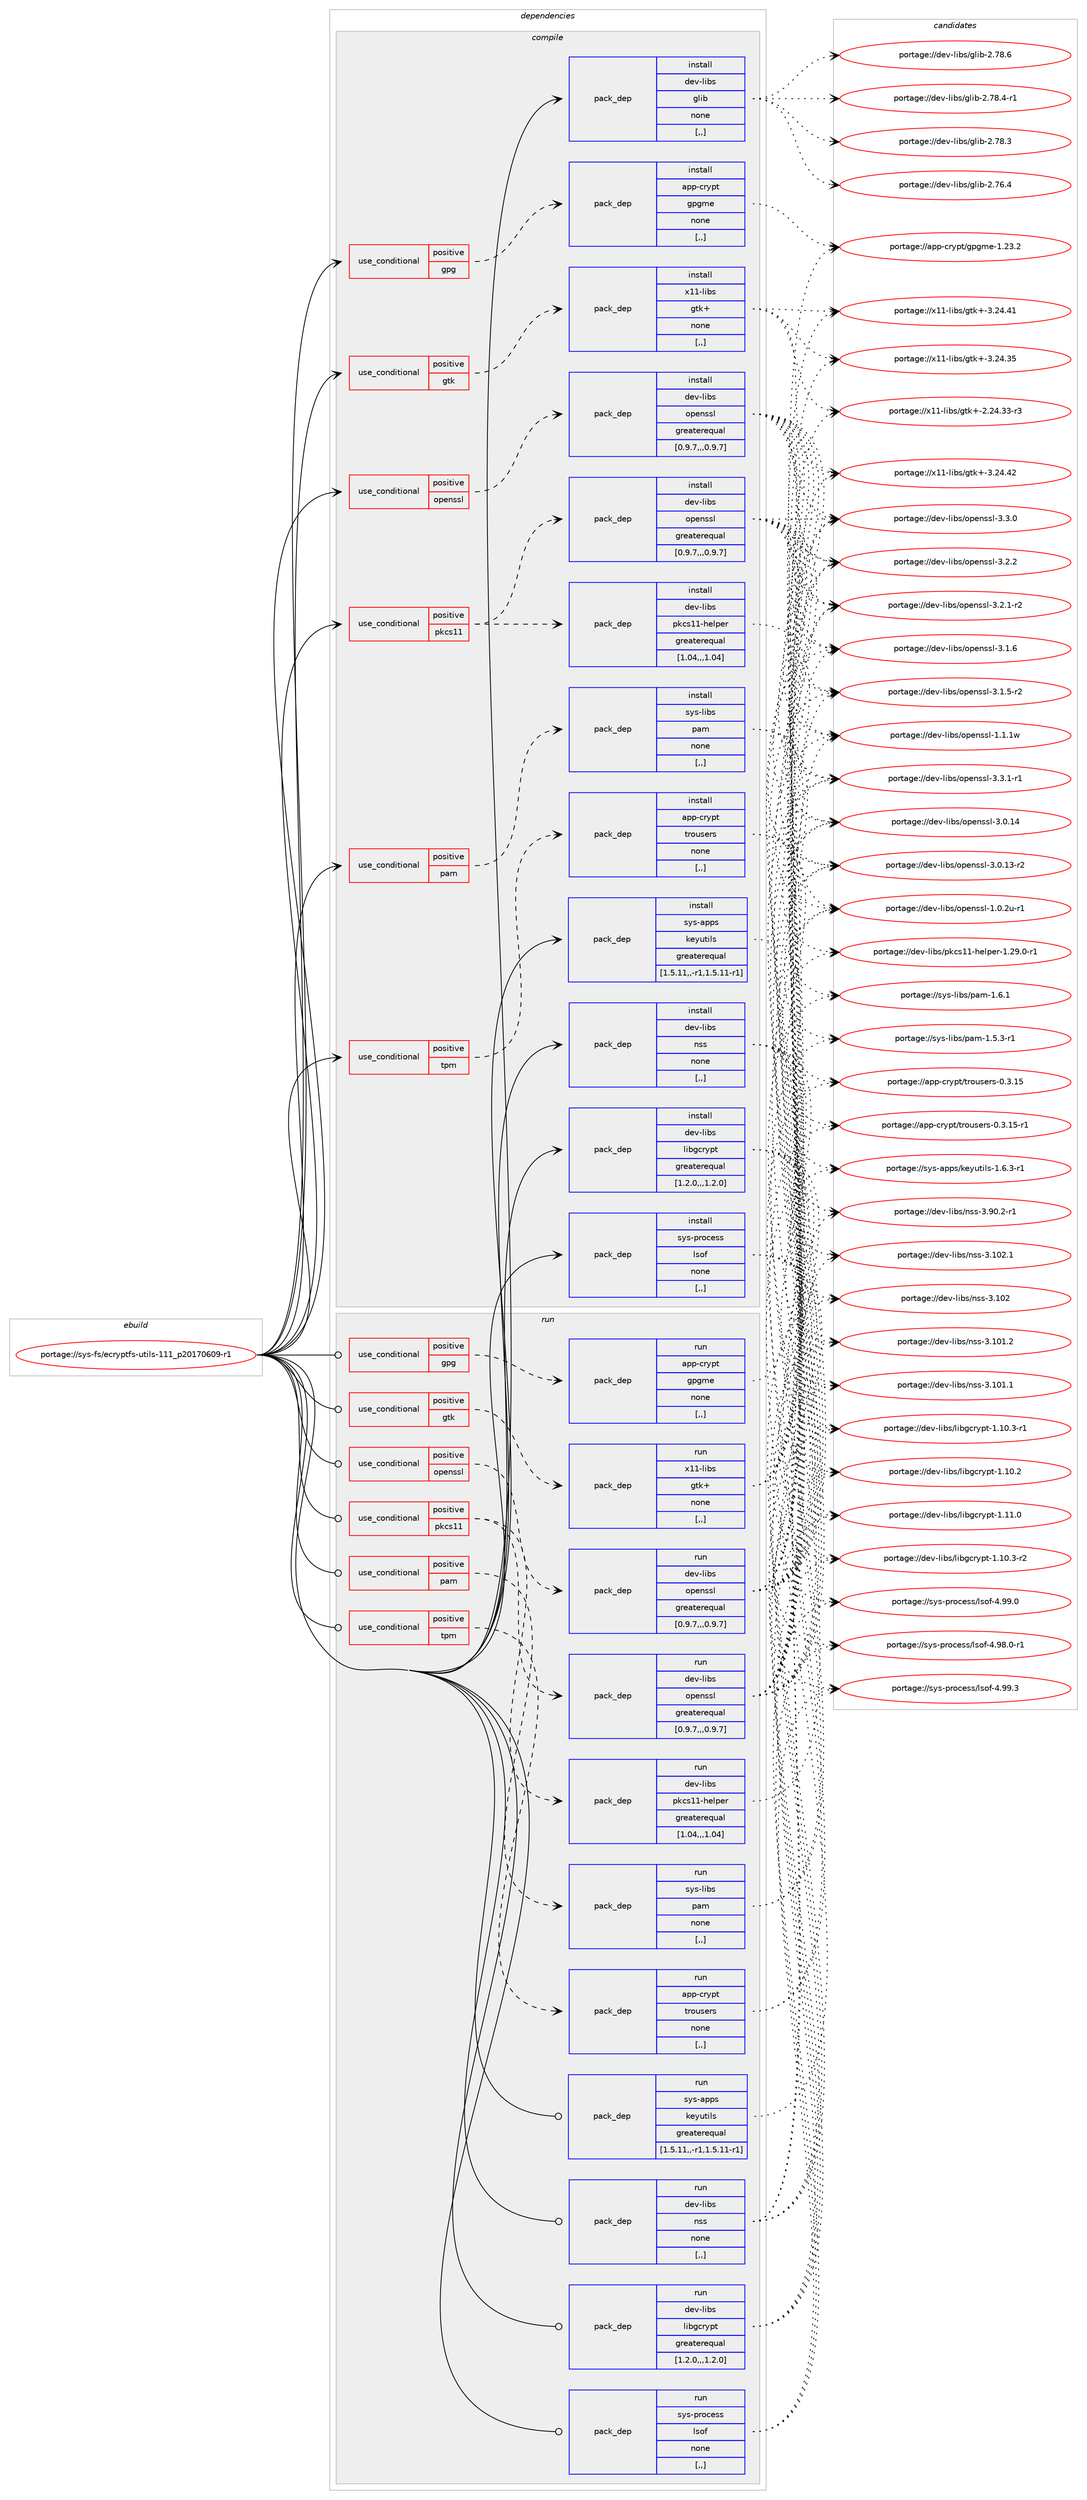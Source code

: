 digraph prolog {

# *************
# Graph options
# *************

newrank=true;
concentrate=true;
compound=true;
graph [rankdir=LR,fontname=Helvetica,fontsize=10,ranksep=1.5];#, ranksep=2.5, nodesep=0.2];
edge  [arrowhead=vee];
node  [fontname=Helvetica,fontsize=10];

# **********
# The ebuild
# **********

subgraph cluster_leftcol {
color=gray;
label=<<i>ebuild</i>>;
id [label="portage://sys-fs/ecryptfs-utils-111_p20170609-r1", color=red, width=4, href="../sys-fs/ecryptfs-utils-111_p20170609-r1.svg"];
}

# ****************
# The dependencies
# ****************

subgraph cluster_midcol {
color=gray;
label=<<i>dependencies</i>>;
subgraph cluster_compile {
fillcolor="#eeeeee";
style=filled;
label=<<i>compile</i>>;
subgraph cond116202 {
dependency436279 [label=<<TABLE BORDER="0" CELLBORDER="1" CELLSPACING="0" CELLPADDING="4"><TR><TD ROWSPAN="3" CELLPADDING="10">use_conditional</TD></TR><TR><TD>positive</TD></TR><TR><TD>gpg</TD></TR></TABLE>>, shape=none, color=red];
subgraph pack317109 {
dependency436280 [label=<<TABLE BORDER="0" CELLBORDER="1" CELLSPACING="0" CELLPADDING="4" WIDTH="220"><TR><TD ROWSPAN="6" CELLPADDING="30">pack_dep</TD></TR><TR><TD WIDTH="110">install</TD></TR><TR><TD>app-crypt</TD></TR><TR><TD>gpgme</TD></TR><TR><TD>none</TD></TR><TR><TD>[,,]</TD></TR></TABLE>>, shape=none, color=blue];
}
dependency436279:e -> dependency436280:w [weight=20,style="dashed",arrowhead="vee"];
}
id:e -> dependency436279:w [weight=20,style="solid",arrowhead="vee"];
subgraph cond116203 {
dependency436281 [label=<<TABLE BORDER="0" CELLBORDER="1" CELLSPACING="0" CELLPADDING="4"><TR><TD ROWSPAN="3" CELLPADDING="10">use_conditional</TD></TR><TR><TD>positive</TD></TR><TR><TD>gtk</TD></TR></TABLE>>, shape=none, color=red];
subgraph pack317110 {
dependency436282 [label=<<TABLE BORDER="0" CELLBORDER="1" CELLSPACING="0" CELLPADDING="4" WIDTH="220"><TR><TD ROWSPAN="6" CELLPADDING="30">pack_dep</TD></TR><TR><TD WIDTH="110">install</TD></TR><TR><TD>x11-libs</TD></TR><TR><TD>gtk+</TD></TR><TR><TD>none</TD></TR><TR><TD>[,,]</TD></TR></TABLE>>, shape=none, color=blue];
}
dependency436281:e -> dependency436282:w [weight=20,style="dashed",arrowhead="vee"];
}
id:e -> dependency436281:w [weight=20,style="solid",arrowhead="vee"];
subgraph cond116204 {
dependency436283 [label=<<TABLE BORDER="0" CELLBORDER="1" CELLSPACING="0" CELLPADDING="4"><TR><TD ROWSPAN="3" CELLPADDING="10">use_conditional</TD></TR><TR><TD>positive</TD></TR><TR><TD>openssl</TD></TR></TABLE>>, shape=none, color=red];
subgraph pack317111 {
dependency436284 [label=<<TABLE BORDER="0" CELLBORDER="1" CELLSPACING="0" CELLPADDING="4" WIDTH="220"><TR><TD ROWSPAN="6" CELLPADDING="30">pack_dep</TD></TR><TR><TD WIDTH="110">install</TD></TR><TR><TD>dev-libs</TD></TR><TR><TD>openssl</TD></TR><TR><TD>greaterequal</TD></TR><TR><TD>[0.9.7,,,0.9.7]</TD></TR></TABLE>>, shape=none, color=blue];
}
dependency436283:e -> dependency436284:w [weight=20,style="dashed",arrowhead="vee"];
}
id:e -> dependency436283:w [weight=20,style="solid",arrowhead="vee"];
subgraph cond116205 {
dependency436285 [label=<<TABLE BORDER="0" CELLBORDER="1" CELLSPACING="0" CELLPADDING="4"><TR><TD ROWSPAN="3" CELLPADDING="10">use_conditional</TD></TR><TR><TD>positive</TD></TR><TR><TD>pam</TD></TR></TABLE>>, shape=none, color=red];
subgraph pack317112 {
dependency436286 [label=<<TABLE BORDER="0" CELLBORDER="1" CELLSPACING="0" CELLPADDING="4" WIDTH="220"><TR><TD ROWSPAN="6" CELLPADDING="30">pack_dep</TD></TR><TR><TD WIDTH="110">install</TD></TR><TR><TD>sys-libs</TD></TR><TR><TD>pam</TD></TR><TR><TD>none</TD></TR><TR><TD>[,,]</TD></TR></TABLE>>, shape=none, color=blue];
}
dependency436285:e -> dependency436286:w [weight=20,style="dashed",arrowhead="vee"];
}
id:e -> dependency436285:w [weight=20,style="solid",arrowhead="vee"];
subgraph cond116206 {
dependency436287 [label=<<TABLE BORDER="0" CELLBORDER="1" CELLSPACING="0" CELLPADDING="4"><TR><TD ROWSPAN="3" CELLPADDING="10">use_conditional</TD></TR><TR><TD>positive</TD></TR><TR><TD>pkcs11</TD></TR></TABLE>>, shape=none, color=red];
subgraph pack317113 {
dependency436288 [label=<<TABLE BORDER="0" CELLBORDER="1" CELLSPACING="0" CELLPADDING="4" WIDTH="220"><TR><TD ROWSPAN="6" CELLPADDING="30">pack_dep</TD></TR><TR><TD WIDTH="110">install</TD></TR><TR><TD>dev-libs</TD></TR><TR><TD>openssl</TD></TR><TR><TD>greaterequal</TD></TR><TR><TD>[0.9.7,,,0.9.7]</TD></TR></TABLE>>, shape=none, color=blue];
}
dependency436287:e -> dependency436288:w [weight=20,style="dashed",arrowhead="vee"];
subgraph pack317114 {
dependency436289 [label=<<TABLE BORDER="0" CELLBORDER="1" CELLSPACING="0" CELLPADDING="4" WIDTH="220"><TR><TD ROWSPAN="6" CELLPADDING="30">pack_dep</TD></TR><TR><TD WIDTH="110">install</TD></TR><TR><TD>dev-libs</TD></TR><TR><TD>pkcs11-helper</TD></TR><TR><TD>greaterequal</TD></TR><TR><TD>[1.04,,,1.04]</TD></TR></TABLE>>, shape=none, color=blue];
}
dependency436287:e -> dependency436289:w [weight=20,style="dashed",arrowhead="vee"];
}
id:e -> dependency436287:w [weight=20,style="solid",arrowhead="vee"];
subgraph cond116207 {
dependency436290 [label=<<TABLE BORDER="0" CELLBORDER="1" CELLSPACING="0" CELLPADDING="4"><TR><TD ROWSPAN="3" CELLPADDING="10">use_conditional</TD></TR><TR><TD>positive</TD></TR><TR><TD>tpm</TD></TR></TABLE>>, shape=none, color=red];
subgraph pack317115 {
dependency436291 [label=<<TABLE BORDER="0" CELLBORDER="1" CELLSPACING="0" CELLPADDING="4" WIDTH="220"><TR><TD ROWSPAN="6" CELLPADDING="30">pack_dep</TD></TR><TR><TD WIDTH="110">install</TD></TR><TR><TD>app-crypt</TD></TR><TR><TD>trousers</TD></TR><TR><TD>none</TD></TR><TR><TD>[,,]</TD></TR></TABLE>>, shape=none, color=blue];
}
dependency436290:e -> dependency436291:w [weight=20,style="dashed",arrowhead="vee"];
}
id:e -> dependency436290:w [weight=20,style="solid",arrowhead="vee"];
subgraph pack317116 {
dependency436292 [label=<<TABLE BORDER="0" CELLBORDER="1" CELLSPACING="0" CELLPADDING="4" WIDTH="220"><TR><TD ROWSPAN="6" CELLPADDING="30">pack_dep</TD></TR><TR><TD WIDTH="110">install</TD></TR><TR><TD>dev-libs</TD></TR><TR><TD>glib</TD></TR><TR><TD>none</TD></TR><TR><TD>[,,]</TD></TR></TABLE>>, shape=none, color=blue];
}
id:e -> dependency436292:w [weight=20,style="solid",arrowhead="vee"];
subgraph pack317117 {
dependency436293 [label=<<TABLE BORDER="0" CELLBORDER="1" CELLSPACING="0" CELLPADDING="4" WIDTH="220"><TR><TD ROWSPAN="6" CELLPADDING="30">pack_dep</TD></TR><TR><TD WIDTH="110">install</TD></TR><TR><TD>dev-libs</TD></TR><TR><TD>libgcrypt</TD></TR><TR><TD>greaterequal</TD></TR><TR><TD>[1.2.0,,,1.2.0]</TD></TR></TABLE>>, shape=none, color=blue];
}
id:e -> dependency436293:w [weight=20,style="solid",arrowhead="vee"];
subgraph pack317118 {
dependency436294 [label=<<TABLE BORDER="0" CELLBORDER="1" CELLSPACING="0" CELLPADDING="4" WIDTH="220"><TR><TD ROWSPAN="6" CELLPADDING="30">pack_dep</TD></TR><TR><TD WIDTH="110">install</TD></TR><TR><TD>dev-libs</TD></TR><TR><TD>nss</TD></TR><TR><TD>none</TD></TR><TR><TD>[,,]</TD></TR></TABLE>>, shape=none, color=blue];
}
id:e -> dependency436294:w [weight=20,style="solid",arrowhead="vee"];
subgraph pack317119 {
dependency436295 [label=<<TABLE BORDER="0" CELLBORDER="1" CELLSPACING="0" CELLPADDING="4" WIDTH="220"><TR><TD ROWSPAN="6" CELLPADDING="30">pack_dep</TD></TR><TR><TD WIDTH="110">install</TD></TR><TR><TD>sys-apps</TD></TR><TR><TD>keyutils</TD></TR><TR><TD>greaterequal</TD></TR><TR><TD>[1.5.11,,-r1,1.5.11-r1]</TD></TR></TABLE>>, shape=none, color=blue];
}
id:e -> dependency436295:w [weight=20,style="solid",arrowhead="vee"];
subgraph pack317120 {
dependency436296 [label=<<TABLE BORDER="0" CELLBORDER="1" CELLSPACING="0" CELLPADDING="4" WIDTH="220"><TR><TD ROWSPAN="6" CELLPADDING="30">pack_dep</TD></TR><TR><TD WIDTH="110">install</TD></TR><TR><TD>sys-process</TD></TR><TR><TD>lsof</TD></TR><TR><TD>none</TD></TR><TR><TD>[,,]</TD></TR></TABLE>>, shape=none, color=blue];
}
id:e -> dependency436296:w [weight=20,style="solid",arrowhead="vee"];
}
subgraph cluster_compileandrun {
fillcolor="#eeeeee";
style=filled;
label=<<i>compile and run</i>>;
}
subgraph cluster_run {
fillcolor="#eeeeee";
style=filled;
label=<<i>run</i>>;
subgraph cond116208 {
dependency436297 [label=<<TABLE BORDER="0" CELLBORDER="1" CELLSPACING="0" CELLPADDING="4"><TR><TD ROWSPAN="3" CELLPADDING="10">use_conditional</TD></TR><TR><TD>positive</TD></TR><TR><TD>gpg</TD></TR></TABLE>>, shape=none, color=red];
subgraph pack317121 {
dependency436298 [label=<<TABLE BORDER="0" CELLBORDER="1" CELLSPACING="0" CELLPADDING="4" WIDTH="220"><TR><TD ROWSPAN="6" CELLPADDING="30">pack_dep</TD></TR><TR><TD WIDTH="110">run</TD></TR><TR><TD>app-crypt</TD></TR><TR><TD>gpgme</TD></TR><TR><TD>none</TD></TR><TR><TD>[,,]</TD></TR></TABLE>>, shape=none, color=blue];
}
dependency436297:e -> dependency436298:w [weight=20,style="dashed",arrowhead="vee"];
}
id:e -> dependency436297:w [weight=20,style="solid",arrowhead="odot"];
subgraph cond116209 {
dependency436299 [label=<<TABLE BORDER="0" CELLBORDER="1" CELLSPACING="0" CELLPADDING="4"><TR><TD ROWSPAN="3" CELLPADDING="10">use_conditional</TD></TR><TR><TD>positive</TD></TR><TR><TD>gtk</TD></TR></TABLE>>, shape=none, color=red];
subgraph pack317122 {
dependency436300 [label=<<TABLE BORDER="0" CELLBORDER="1" CELLSPACING="0" CELLPADDING="4" WIDTH="220"><TR><TD ROWSPAN="6" CELLPADDING="30">pack_dep</TD></TR><TR><TD WIDTH="110">run</TD></TR><TR><TD>x11-libs</TD></TR><TR><TD>gtk+</TD></TR><TR><TD>none</TD></TR><TR><TD>[,,]</TD></TR></TABLE>>, shape=none, color=blue];
}
dependency436299:e -> dependency436300:w [weight=20,style="dashed",arrowhead="vee"];
}
id:e -> dependency436299:w [weight=20,style="solid",arrowhead="odot"];
subgraph cond116210 {
dependency436301 [label=<<TABLE BORDER="0" CELLBORDER="1" CELLSPACING="0" CELLPADDING="4"><TR><TD ROWSPAN="3" CELLPADDING="10">use_conditional</TD></TR><TR><TD>positive</TD></TR><TR><TD>openssl</TD></TR></TABLE>>, shape=none, color=red];
subgraph pack317123 {
dependency436302 [label=<<TABLE BORDER="0" CELLBORDER="1" CELLSPACING="0" CELLPADDING="4" WIDTH="220"><TR><TD ROWSPAN="6" CELLPADDING="30">pack_dep</TD></TR><TR><TD WIDTH="110">run</TD></TR><TR><TD>dev-libs</TD></TR><TR><TD>openssl</TD></TR><TR><TD>greaterequal</TD></TR><TR><TD>[0.9.7,,,0.9.7]</TD></TR></TABLE>>, shape=none, color=blue];
}
dependency436301:e -> dependency436302:w [weight=20,style="dashed",arrowhead="vee"];
}
id:e -> dependency436301:w [weight=20,style="solid",arrowhead="odot"];
subgraph cond116211 {
dependency436303 [label=<<TABLE BORDER="0" CELLBORDER="1" CELLSPACING="0" CELLPADDING="4"><TR><TD ROWSPAN="3" CELLPADDING="10">use_conditional</TD></TR><TR><TD>positive</TD></TR><TR><TD>pam</TD></TR></TABLE>>, shape=none, color=red];
subgraph pack317124 {
dependency436304 [label=<<TABLE BORDER="0" CELLBORDER="1" CELLSPACING="0" CELLPADDING="4" WIDTH="220"><TR><TD ROWSPAN="6" CELLPADDING="30">pack_dep</TD></TR><TR><TD WIDTH="110">run</TD></TR><TR><TD>sys-libs</TD></TR><TR><TD>pam</TD></TR><TR><TD>none</TD></TR><TR><TD>[,,]</TD></TR></TABLE>>, shape=none, color=blue];
}
dependency436303:e -> dependency436304:w [weight=20,style="dashed",arrowhead="vee"];
}
id:e -> dependency436303:w [weight=20,style="solid",arrowhead="odot"];
subgraph cond116212 {
dependency436305 [label=<<TABLE BORDER="0" CELLBORDER="1" CELLSPACING="0" CELLPADDING="4"><TR><TD ROWSPAN="3" CELLPADDING="10">use_conditional</TD></TR><TR><TD>positive</TD></TR><TR><TD>pkcs11</TD></TR></TABLE>>, shape=none, color=red];
subgraph pack317125 {
dependency436306 [label=<<TABLE BORDER="0" CELLBORDER="1" CELLSPACING="0" CELLPADDING="4" WIDTH="220"><TR><TD ROWSPAN="6" CELLPADDING="30">pack_dep</TD></TR><TR><TD WIDTH="110">run</TD></TR><TR><TD>dev-libs</TD></TR><TR><TD>openssl</TD></TR><TR><TD>greaterequal</TD></TR><TR><TD>[0.9.7,,,0.9.7]</TD></TR></TABLE>>, shape=none, color=blue];
}
dependency436305:e -> dependency436306:w [weight=20,style="dashed",arrowhead="vee"];
subgraph pack317126 {
dependency436307 [label=<<TABLE BORDER="0" CELLBORDER="1" CELLSPACING="0" CELLPADDING="4" WIDTH="220"><TR><TD ROWSPAN="6" CELLPADDING="30">pack_dep</TD></TR><TR><TD WIDTH="110">run</TD></TR><TR><TD>dev-libs</TD></TR><TR><TD>pkcs11-helper</TD></TR><TR><TD>greaterequal</TD></TR><TR><TD>[1.04,,,1.04]</TD></TR></TABLE>>, shape=none, color=blue];
}
dependency436305:e -> dependency436307:w [weight=20,style="dashed",arrowhead="vee"];
}
id:e -> dependency436305:w [weight=20,style="solid",arrowhead="odot"];
subgraph cond116213 {
dependency436308 [label=<<TABLE BORDER="0" CELLBORDER="1" CELLSPACING="0" CELLPADDING="4"><TR><TD ROWSPAN="3" CELLPADDING="10">use_conditional</TD></TR><TR><TD>positive</TD></TR><TR><TD>tpm</TD></TR></TABLE>>, shape=none, color=red];
subgraph pack317127 {
dependency436309 [label=<<TABLE BORDER="0" CELLBORDER="1" CELLSPACING="0" CELLPADDING="4" WIDTH="220"><TR><TD ROWSPAN="6" CELLPADDING="30">pack_dep</TD></TR><TR><TD WIDTH="110">run</TD></TR><TR><TD>app-crypt</TD></TR><TR><TD>trousers</TD></TR><TR><TD>none</TD></TR><TR><TD>[,,]</TD></TR></TABLE>>, shape=none, color=blue];
}
dependency436308:e -> dependency436309:w [weight=20,style="dashed",arrowhead="vee"];
}
id:e -> dependency436308:w [weight=20,style="solid",arrowhead="odot"];
subgraph pack317128 {
dependency436310 [label=<<TABLE BORDER="0" CELLBORDER="1" CELLSPACING="0" CELLPADDING="4" WIDTH="220"><TR><TD ROWSPAN="6" CELLPADDING="30">pack_dep</TD></TR><TR><TD WIDTH="110">run</TD></TR><TR><TD>dev-libs</TD></TR><TR><TD>libgcrypt</TD></TR><TR><TD>greaterequal</TD></TR><TR><TD>[1.2.0,,,1.2.0]</TD></TR></TABLE>>, shape=none, color=blue];
}
id:e -> dependency436310:w [weight=20,style="solid",arrowhead="odot"];
subgraph pack317129 {
dependency436311 [label=<<TABLE BORDER="0" CELLBORDER="1" CELLSPACING="0" CELLPADDING="4" WIDTH="220"><TR><TD ROWSPAN="6" CELLPADDING="30">pack_dep</TD></TR><TR><TD WIDTH="110">run</TD></TR><TR><TD>dev-libs</TD></TR><TR><TD>nss</TD></TR><TR><TD>none</TD></TR><TR><TD>[,,]</TD></TR></TABLE>>, shape=none, color=blue];
}
id:e -> dependency436311:w [weight=20,style="solid",arrowhead="odot"];
subgraph pack317130 {
dependency436312 [label=<<TABLE BORDER="0" CELLBORDER="1" CELLSPACING="0" CELLPADDING="4" WIDTH="220"><TR><TD ROWSPAN="6" CELLPADDING="30">pack_dep</TD></TR><TR><TD WIDTH="110">run</TD></TR><TR><TD>sys-apps</TD></TR><TR><TD>keyutils</TD></TR><TR><TD>greaterequal</TD></TR><TR><TD>[1.5.11,,-r1,1.5.11-r1]</TD></TR></TABLE>>, shape=none, color=blue];
}
id:e -> dependency436312:w [weight=20,style="solid",arrowhead="odot"];
subgraph pack317131 {
dependency436313 [label=<<TABLE BORDER="0" CELLBORDER="1" CELLSPACING="0" CELLPADDING="4" WIDTH="220"><TR><TD ROWSPAN="6" CELLPADDING="30">pack_dep</TD></TR><TR><TD WIDTH="110">run</TD></TR><TR><TD>sys-process</TD></TR><TR><TD>lsof</TD></TR><TR><TD>none</TD></TR><TR><TD>[,,]</TD></TR></TABLE>>, shape=none, color=blue];
}
id:e -> dependency436313:w [weight=20,style="solid",arrowhead="odot"];
}
}

# **************
# The candidates
# **************

subgraph cluster_choices {
rank=same;
color=gray;
label=<<i>candidates</i>>;

subgraph choice317109 {
color=black;
nodesep=1;
choice9711211245991141211121164710311210310910145494650514650 [label="portage://app-crypt/gpgme-1.23.2", color=red, width=4,href="../app-crypt/gpgme-1.23.2.svg"];
dependency436280:e -> choice9711211245991141211121164710311210310910145494650514650:w [style=dotted,weight="100"];
}
subgraph choice317110 {
color=black;
nodesep=1;
choice1204949451081059811547103116107434551465052465250 [label="portage://x11-libs/gtk+-3.24.42", color=red, width=4,href="../x11-libs/gtk+-3.24.42.svg"];
choice1204949451081059811547103116107434551465052465249 [label="portage://x11-libs/gtk+-3.24.41", color=red, width=4,href="../x11-libs/gtk+-3.24.41.svg"];
choice1204949451081059811547103116107434551465052465153 [label="portage://x11-libs/gtk+-3.24.35", color=red, width=4,href="../x11-libs/gtk+-3.24.35.svg"];
choice12049494510810598115471031161074345504650524651514511451 [label="portage://x11-libs/gtk+-2.24.33-r3", color=red, width=4,href="../x11-libs/gtk+-2.24.33-r3.svg"];
dependency436282:e -> choice1204949451081059811547103116107434551465052465250:w [style=dotted,weight="100"];
dependency436282:e -> choice1204949451081059811547103116107434551465052465249:w [style=dotted,weight="100"];
dependency436282:e -> choice1204949451081059811547103116107434551465052465153:w [style=dotted,weight="100"];
dependency436282:e -> choice12049494510810598115471031161074345504650524651514511451:w [style=dotted,weight="100"];
}
subgraph choice317111 {
color=black;
nodesep=1;
choice1001011184510810598115471111121011101151151084551465146494511449 [label="portage://dev-libs/openssl-3.3.1-r1", color=red, width=4,href="../dev-libs/openssl-3.3.1-r1.svg"];
choice100101118451081059811547111112101110115115108455146514648 [label="portage://dev-libs/openssl-3.3.0", color=red, width=4,href="../dev-libs/openssl-3.3.0.svg"];
choice100101118451081059811547111112101110115115108455146504650 [label="portage://dev-libs/openssl-3.2.2", color=red, width=4,href="../dev-libs/openssl-3.2.2.svg"];
choice1001011184510810598115471111121011101151151084551465046494511450 [label="portage://dev-libs/openssl-3.2.1-r2", color=red, width=4,href="../dev-libs/openssl-3.2.1-r2.svg"];
choice100101118451081059811547111112101110115115108455146494654 [label="portage://dev-libs/openssl-3.1.6", color=red, width=4,href="../dev-libs/openssl-3.1.6.svg"];
choice1001011184510810598115471111121011101151151084551464946534511450 [label="portage://dev-libs/openssl-3.1.5-r2", color=red, width=4,href="../dev-libs/openssl-3.1.5-r2.svg"];
choice10010111845108105981154711111210111011511510845514648464952 [label="portage://dev-libs/openssl-3.0.14", color=red, width=4,href="../dev-libs/openssl-3.0.14.svg"];
choice100101118451081059811547111112101110115115108455146484649514511450 [label="portage://dev-libs/openssl-3.0.13-r2", color=red, width=4,href="../dev-libs/openssl-3.0.13-r2.svg"];
choice100101118451081059811547111112101110115115108454946494649119 [label="portage://dev-libs/openssl-1.1.1w", color=red, width=4,href="../dev-libs/openssl-1.1.1w.svg"];
choice1001011184510810598115471111121011101151151084549464846501174511449 [label="portage://dev-libs/openssl-1.0.2u-r1", color=red, width=4,href="../dev-libs/openssl-1.0.2u-r1.svg"];
dependency436284:e -> choice1001011184510810598115471111121011101151151084551465146494511449:w [style=dotted,weight="100"];
dependency436284:e -> choice100101118451081059811547111112101110115115108455146514648:w [style=dotted,weight="100"];
dependency436284:e -> choice100101118451081059811547111112101110115115108455146504650:w [style=dotted,weight="100"];
dependency436284:e -> choice1001011184510810598115471111121011101151151084551465046494511450:w [style=dotted,weight="100"];
dependency436284:e -> choice100101118451081059811547111112101110115115108455146494654:w [style=dotted,weight="100"];
dependency436284:e -> choice1001011184510810598115471111121011101151151084551464946534511450:w [style=dotted,weight="100"];
dependency436284:e -> choice10010111845108105981154711111210111011511510845514648464952:w [style=dotted,weight="100"];
dependency436284:e -> choice100101118451081059811547111112101110115115108455146484649514511450:w [style=dotted,weight="100"];
dependency436284:e -> choice100101118451081059811547111112101110115115108454946494649119:w [style=dotted,weight="100"];
dependency436284:e -> choice1001011184510810598115471111121011101151151084549464846501174511449:w [style=dotted,weight="100"];
}
subgraph choice317112 {
color=black;
nodesep=1;
choice11512111545108105981154711297109454946544649 [label="portage://sys-libs/pam-1.6.1", color=red, width=4,href="../sys-libs/pam-1.6.1.svg"];
choice115121115451081059811547112971094549465346514511449 [label="portage://sys-libs/pam-1.5.3-r1", color=red, width=4,href="../sys-libs/pam-1.5.3-r1.svg"];
dependency436286:e -> choice11512111545108105981154711297109454946544649:w [style=dotted,weight="100"];
dependency436286:e -> choice115121115451081059811547112971094549465346514511449:w [style=dotted,weight="100"];
}
subgraph choice317113 {
color=black;
nodesep=1;
choice1001011184510810598115471111121011101151151084551465146494511449 [label="portage://dev-libs/openssl-3.3.1-r1", color=red, width=4,href="../dev-libs/openssl-3.3.1-r1.svg"];
choice100101118451081059811547111112101110115115108455146514648 [label="portage://dev-libs/openssl-3.3.0", color=red, width=4,href="../dev-libs/openssl-3.3.0.svg"];
choice100101118451081059811547111112101110115115108455146504650 [label="portage://dev-libs/openssl-3.2.2", color=red, width=4,href="../dev-libs/openssl-3.2.2.svg"];
choice1001011184510810598115471111121011101151151084551465046494511450 [label="portage://dev-libs/openssl-3.2.1-r2", color=red, width=4,href="../dev-libs/openssl-3.2.1-r2.svg"];
choice100101118451081059811547111112101110115115108455146494654 [label="portage://dev-libs/openssl-3.1.6", color=red, width=4,href="../dev-libs/openssl-3.1.6.svg"];
choice1001011184510810598115471111121011101151151084551464946534511450 [label="portage://dev-libs/openssl-3.1.5-r2", color=red, width=4,href="../dev-libs/openssl-3.1.5-r2.svg"];
choice10010111845108105981154711111210111011511510845514648464952 [label="portage://dev-libs/openssl-3.0.14", color=red, width=4,href="../dev-libs/openssl-3.0.14.svg"];
choice100101118451081059811547111112101110115115108455146484649514511450 [label="portage://dev-libs/openssl-3.0.13-r2", color=red, width=4,href="../dev-libs/openssl-3.0.13-r2.svg"];
choice100101118451081059811547111112101110115115108454946494649119 [label="portage://dev-libs/openssl-1.1.1w", color=red, width=4,href="../dev-libs/openssl-1.1.1w.svg"];
choice1001011184510810598115471111121011101151151084549464846501174511449 [label="portage://dev-libs/openssl-1.0.2u-r1", color=red, width=4,href="../dev-libs/openssl-1.0.2u-r1.svg"];
dependency436288:e -> choice1001011184510810598115471111121011101151151084551465146494511449:w [style=dotted,weight="100"];
dependency436288:e -> choice100101118451081059811547111112101110115115108455146514648:w [style=dotted,weight="100"];
dependency436288:e -> choice100101118451081059811547111112101110115115108455146504650:w [style=dotted,weight="100"];
dependency436288:e -> choice1001011184510810598115471111121011101151151084551465046494511450:w [style=dotted,weight="100"];
dependency436288:e -> choice100101118451081059811547111112101110115115108455146494654:w [style=dotted,weight="100"];
dependency436288:e -> choice1001011184510810598115471111121011101151151084551464946534511450:w [style=dotted,weight="100"];
dependency436288:e -> choice10010111845108105981154711111210111011511510845514648464952:w [style=dotted,weight="100"];
dependency436288:e -> choice100101118451081059811547111112101110115115108455146484649514511450:w [style=dotted,weight="100"];
dependency436288:e -> choice100101118451081059811547111112101110115115108454946494649119:w [style=dotted,weight="100"];
dependency436288:e -> choice1001011184510810598115471111121011101151151084549464846501174511449:w [style=dotted,weight="100"];
}
subgraph choice317114 {
color=black;
nodesep=1;
choice10010111845108105981154711210799115494945104101108112101114454946505746484511449 [label="portage://dev-libs/pkcs11-helper-1.29.0-r1", color=red, width=4,href="../dev-libs/pkcs11-helper-1.29.0-r1.svg"];
dependency436289:e -> choice10010111845108105981154711210799115494945104101108112101114454946505746484511449:w [style=dotted,weight="100"];
}
subgraph choice317115 {
color=black;
nodesep=1;
choice97112112459911412111211647116114111117115101114115454846514649534511449 [label="portage://app-crypt/trousers-0.3.15-r1", color=red, width=4,href="../app-crypt/trousers-0.3.15-r1.svg"];
choice9711211245991141211121164711611411111711510111411545484651464953 [label="portage://app-crypt/trousers-0.3.15", color=red, width=4,href="../app-crypt/trousers-0.3.15.svg"];
dependency436291:e -> choice97112112459911412111211647116114111117115101114115454846514649534511449:w [style=dotted,weight="100"];
dependency436291:e -> choice9711211245991141211121164711611411111711510111411545484651464953:w [style=dotted,weight="100"];
}
subgraph choice317116 {
color=black;
nodesep=1;
choice1001011184510810598115471031081059845504655564654 [label="portage://dev-libs/glib-2.78.6", color=red, width=4,href="../dev-libs/glib-2.78.6.svg"];
choice10010111845108105981154710310810598455046555646524511449 [label="portage://dev-libs/glib-2.78.4-r1", color=red, width=4,href="../dev-libs/glib-2.78.4-r1.svg"];
choice1001011184510810598115471031081059845504655564651 [label="portage://dev-libs/glib-2.78.3", color=red, width=4,href="../dev-libs/glib-2.78.3.svg"];
choice1001011184510810598115471031081059845504655544652 [label="portage://dev-libs/glib-2.76.4", color=red, width=4,href="../dev-libs/glib-2.76.4.svg"];
dependency436292:e -> choice1001011184510810598115471031081059845504655564654:w [style=dotted,weight="100"];
dependency436292:e -> choice10010111845108105981154710310810598455046555646524511449:w [style=dotted,weight="100"];
dependency436292:e -> choice1001011184510810598115471031081059845504655564651:w [style=dotted,weight="100"];
dependency436292:e -> choice1001011184510810598115471031081059845504655544652:w [style=dotted,weight="100"];
}
subgraph choice317117 {
color=black;
nodesep=1;
choice100101118451081059811547108105981039911412111211645494649494648 [label="portage://dev-libs/libgcrypt-1.11.0", color=red, width=4,href="../dev-libs/libgcrypt-1.11.0.svg"];
choice1001011184510810598115471081059810399114121112116454946494846514511450 [label="portage://dev-libs/libgcrypt-1.10.3-r2", color=red, width=4,href="../dev-libs/libgcrypt-1.10.3-r2.svg"];
choice1001011184510810598115471081059810399114121112116454946494846514511449 [label="portage://dev-libs/libgcrypt-1.10.3-r1", color=red, width=4,href="../dev-libs/libgcrypt-1.10.3-r1.svg"];
choice100101118451081059811547108105981039911412111211645494649484650 [label="portage://dev-libs/libgcrypt-1.10.2", color=red, width=4,href="../dev-libs/libgcrypt-1.10.2.svg"];
dependency436293:e -> choice100101118451081059811547108105981039911412111211645494649494648:w [style=dotted,weight="100"];
dependency436293:e -> choice1001011184510810598115471081059810399114121112116454946494846514511450:w [style=dotted,weight="100"];
dependency436293:e -> choice1001011184510810598115471081059810399114121112116454946494846514511449:w [style=dotted,weight="100"];
dependency436293:e -> choice100101118451081059811547108105981039911412111211645494649484650:w [style=dotted,weight="100"];
}
subgraph choice317118 {
color=black;
nodesep=1;
choice1001011184510810598115471101151154551464948504649 [label="portage://dev-libs/nss-3.102.1", color=red, width=4,href="../dev-libs/nss-3.102.1.svg"];
choice100101118451081059811547110115115455146494850 [label="portage://dev-libs/nss-3.102", color=red, width=4,href="../dev-libs/nss-3.102.svg"];
choice1001011184510810598115471101151154551464948494650 [label="portage://dev-libs/nss-3.101.2", color=red, width=4,href="../dev-libs/nss-3.101.2.svg"];
choice1001011184510810598115471101151154551464948494649 [label="portage://dev-libs/nss-3.101.1", color=red, width=4,href="../dev-libs/nss-3.101.1.svg"];
choice100101118451081059811547110115115455146574846504511449 [label="portage://dev-libs/nss-3.90.2-r1", color=red, width=4,href="../dev-libs/nss-3.90.2-r1.svg"];
dependency436294:e -> choice1001011184510810598115471101151154551464948504649:w [style=dotted,weight="100"];
dependency436294:e -> choice100101118451081059811547110115115455146494850:w [style=dotted,weight="100"];
dependency436294:e -> choice1001011184510810598115471101151154551464948494650:w [style=dotted,weight="100"];
dependency436294:e -> choice1001011184510810598115471101151154551464948494649:w [style=dotted,weight="100"];
dependency436294:e -> choice100101118451081059811547110115115455146574846504511449:w [style=dotted,weight="100"];
}
subgraph choice317119 {
color=black;
nodesep=1;
choice1151211154597112112115471071011211171161051081154549465446514511449 [label="portage://sys-apps/keyutils-1.6.3-r1", color=red, width=4,href="../sys-apps/keyutils-1.6.3-r1.svg"];
dependency436295:e -> choice1151211154597112112115471071011211171161051081154549465446514511449:w [style=dotted,weight="100"];
}
subgraph choice317120 {
color=black;
nodesep=1;
choice11512111545112114111991011151154710811511110245524657574651 [label="portage://sys-process/lsof-4.99.3", color=red, width=4,href="../sys-process/lsof-4.99.3.svg"];
choice11512111545112114111991011151154710811511110245524657574648 [label="portage://sys-process/lsof-4.99.0", color=red, width=4,href="../sys-process/lsof-4.99.0.svg"];
choice115121115451121141119910111511547108115111102455246575646484511449 [label="portage://sys-process/lsof-4.98.0-r1", color=red, width=4,href="../sys-process/lsof-4.98.0-r1.svg"];
dependency436296:e -> choice11512111545112114111991011151154710811511110245524657574651:w [style=dotted,weight="100"];
dependency436296:e -> choice11512111545112114111991011151154710811511110245524657574648:w [style=dotted,weight="100"];
dependency436296:e -> choice115121115451121141119910111511547108115111102455246575646484511449:w [style=dotted,weight="100"];
}
subgraph choice317121 {
color=black;
nodesep=1;
choice9711211245991141211121164710311210310910145494650514650 [label="portage://app-crypt/gpgme-1.23.2", color=red, width=4,href="../app-crypt/gpgme-1.23.2.svg"];
dependency436298:e -> choice9711211245991141211121164710311210310910145494650514650:w [style=dotted,weight="100"];
}
subgraph choice317122 {
color=black;
nodesep=1;
choice1204949451081059811547103116107434551465052465250 [label="portage://x11-libs/gtk+-3.24.42", color=red, width=4,href="../x11-libs/gtk+-3.24.42.svg"];
choice1204949451081059811547103116107434551465052465249 [label="portage://x11-libs/gtk+-3.24.41", color=red, width=4,href="../x11-libs/gtk+-3.24.41.svg"];
choice1204949451081059811547103116107434551465052465153 [label="portage://x11-libs/gtk+-3.24.35", color=red, width=4,href="../x11-libs/gtk+-3.24.35.svg"];
choice12049494510810598115471031161074345504650524651514511451 [label="portage://x11-libs/gtk+-2.24.33-r3", color=red, width=4,href="../x11-libs/gtk+-2.24.33-r3.svg"];
dependency436300:e -> choice1204949451081059811547103116107434551465052465250:w [style=dotted,weight="100"];
dependency436300:e -> choice1204949451081059811547103116107434551465052465249:w [style=dotted,weight="100"];
dependency436300:e -> choice1204949451081059811547103116107434551465052465153:w [style=dotted,weight="100"];
dependency436300:e -> choice12049494510810598115471031161074345504650524651514511451:w [style=dotted,weight="100"];
}
subgraph choice317123 {
color=black;
nodesep=1;
choice1001011184510810598115471111121011101151151084551465146494511449 [label="portage://dev-libs/openssl-3.3.1-r1", color=red, width=4,href="../dev-libs/openssl-3.3.1-r1.svg"];
choice100101118451081059811547111112101110115115108455146514648 [label="portage://dev-libs/openssl-3.3.0", color=red, width=4,href="../dev-libs/openssl-3.3.0.svg"];
choice100101118451081059811547111112101110115115108455146504650 [label="portage://dev-libs/openssl-3.2.2", color=red, width=4,href="../dev-libs/openssl-3.2.2.svg"];
choice1001011184510810598115471111121011101151151084551465046494511450 [label="portage://dev-libs/openssl-3.2.1-r2", color=red, width=4,href="../dev-libs/openssl-3.2.1-r2.svg"];
choice100101118451081059811547111112101110115115108455146494654 [label="portage://dev-libs/openssl-3.1.6", color=red, width=4,href="../dev-libs/openssl-3.1.6.svg"];
choice1001011184510810598115471111121011101151151084551464946534511450 [label="portage://dev-libs/openssl-3.1.5-r2", color=red, width=4,href="../dev-libs/openssl-3.1.5-r2.svg"];
choice10010111845108105981154711111210111011511510845514648464952 [label="portage://dev-libs/openssl-3.0.14", color=red, width=4,href="../dev-libs/openssl-3.0.14.svg"];
choice100101118451081059811547111112101110115115108455146484649514511450 [label="portage://dev-libs/openssl-3.0.13-r2", color=red, width=4,href="../dev-libs/openssl-3.0.13-r2.svg"];
choice100101118451081059811547111112101110115115108454946494649119 [label="portage://dev-libs/openssl-1.1.1w", color=red, width=4,href="../dev-libs/openssl-1.1.1w.svg"];
choice1001011184510810598115471111121011101151151084549464846501174511449 [label="portage://dev-libs/openssl-1.0.2u-r1", color=red, width=4,href="../dev-libs/openssl-1.0.2u-r1.svg"];
dependency436302:e -> choice1001011184510810598115471111121011101151151084551465146494511449:w [style=dotted,weight="100"];
dependency436302:e -> choice100101118451081059811547111112101110115115108455146514648:w [style=dotted,weight="100"];
dependency436302:e -> choice100101118451081059811547111112101110115115108455146504650:w [style=dotted,weight="100"];
dependency436302:e -> choice1001011184510810598115471111121011101151151084551465046494511450:w [style=dotted,weight="100"];
dependency436302:e -> choice100101118451081059811547111112101110115115108455146494654:w [style=dotted,weight="100"];
dependency436302:e -> choice1001011184510810598115471111121011101151151084551464946534511450:w [style=dotted,weight="100"];
dependency436302:e -> choice10010111845108105981154711111210111011511510845514648464952:w [style=dotted,weight="100"];
dependency436302:e -> choice100101118451081059811547111112101110115115108455146484649514511450:w [style=dotted,weight="100"];
dependency436302:e -> choice100101118451081059811547111112101110115115108454946494649119:w [style=dotted,weight="100"];
dependency436302:e -> choice1001011184510810598115471111121011101151151084549464846501174511449:w [style=dotted,weight="100"];
}
subgraph choice317124 {
color=black;
nodesep=1;
choice11512111545108105981154711297109454946544649 [label="portage://sys-libs/pam-1.6.1", color=red, width=4,href="../sys-libs/pam-1.6.1.svg"];
choice115121115451081059811547112971094549465346514511449 [label="portage://sys-libs/pam-1.5.3-r1", color=red, width=4,href="../sys-libs/pam-1.5.3-r1.svg"];
dependency436304:e -> choice11512111545108105981154711297109454946544649:w [style=dotted,weight="100"];
dependency436304:e -> choice115121115451081059811547112971094549465346514511449:w [style=dotted,weight="100"];
}
subgraph choice317125 {
color=black;
nodesep=1;
choice1001011184510810598115471111121011101151151084551465146494511449 [label="portage://dev-libs/openssl-3.3.1-r1", color=red, width=4,href="../dev-libs/openssl-3.3.1-r1.svg"];
choice100101118451081059811547111112101110115115108455146514648 [label="portage://dev-libs/openssl-3.3.0", color=red, width=4,href="../dev-libs/openssl-3.3.0.svg"];
choice100101118451081059811547111112101110115115108455146504650 [label="portage://dev-libs/openssl-3.2.2", color=red, width=4,href="../dev-libs/openssl-3.2.2.svg"];
choice1001011184510810598115471111121011101151151084551465046494511450 [label="portage://dev-libs/openssl-3.2.1-r2", color=red, width=4,href="../dev-libs/openssl-3.2.1-r2.svg"];
choice100101118451081059811547111112101110115115108455146494654 [label="portage://dev-libs/openssl-3.1.6", color=red, width=4,href="../dev-libs/openssl-3.1.6.svg"];
choice1001011184510810598115471111121011101151151084551464946534511450 [label="portage://dev-libs/openssl-3.1.5-r2", color=red, width=4,href="../dev-libs/openssl-3.1.5-r2.svg"];
choice10010111845108105981154711111210111011511510845514648464952 [label="portage://dev-libs/openssl-3.0.14", color=red, width=4,href="../dev-libs/openssl-3.0.14.svg"];
choice100101118451081059811547111112101110115115108455146484649514511450 [label="portage://dev-libs/openssl-3.0.13-r2", color=red, width=4,href="../dev-libs/openssl-3.0.13-r2.svg"];
choice100101118451081059811547111112101110115115108454946494649119 [label="portage://dev-libs/openssl-1.1.1w", color=red, width=4,href="../dev-libs/openssl-1.1.1w.svg"];
choice1001011184510810598115471111121011101151151084549464846501174511449 [label="portage://dev-libs/openssl-1.0.2u-r1", color=red, width=4,href="../dev-libs/openssl-1.0.2u-r1.svg"];
dependency436306:e -> choice1001011184510810598115471111121011101151151084551465146494511449:w [style=dotted,weight="100"];
dependency436306:e -> choice100101118451081059811547111112101110115115108455146514648:w [style=dotted,weight="100"];
dependency436306:e -> choice100101118451081059811547111112101110115115108455146504650:w [style=dotted,weight="100"];
dependency436306:e -> choice1001011184510810598115471111121011101151151084551465046494511450:w [style=dotted,weight="100"];
dependency436306:e -> choice100101118451081059811547111112101110115115108455146494654:w [style=dotted,weight="100"];
dependency436306:e -> choice1001011184510810598115471111121011101151151084551464946534511450:w [style=dotted,weight="100"];
dependency436306:e -> choice10010111845108105981154711111210111011511510845514648464952:w [style=dotted,weight="100"];
dependency436306:e -> choice100101118451081059811547111112101110115115108455146484649514511450:w [style=dotted,weight="100"];
dependency436306:e -> choice100101118451081059811547111112101110115115108454946494649119:w [style=dotted,weight="100"];
dependency436306:e -> choice1001011184510810598115471111121011101151151084549464846501174511449:w [style=dotted,weight="100"];
}
subgraph choice317126 {
color=black;
nodesep=1;
choice10010111845108105981154711210799115494945104101108112101114454946505746484511449 [label="portage://dev-libs/pkcs11-helper-1.29.0-r1", color=red, width=4,href="../dev-libs/pkcs11-helper-1.29.0-r1.svg"];
dependency436307:e -> choice10010111845108105981154711210799115494945104101108112101114454946505746484511449:w [style=dotted,weight="100"];
}
subgraph choice317127 {
color=black;
nodesep=1;
choice97112112459911412111211647116114111117115101114115454846514649534511449 [label="portage://app-crypt/trousers-0.3.15-r1", color=red, width=4,href="../app-crypt/trousers-0.3.15-r1.svg"];
choice9711211245991141211121164711611411111711510111411545484651464953 [label="portage://app-crypt/trousers-0.3.15", color=red, width=4,href="../app-crypt/trousers-0.3.15.svg"];
dependency436309:e -> choice97112112459911412111211647116114111117115101114115454846514649534511449:w [style=dotted,weight="100"];
dependency436309:e -> choice9711211245991141211121164711611411111711510111411545484651464953:w [style=dotted,weight="100"];
}
subgraph choice317128 {
color=black;
nodesep=1;
choice100101118451081059811547108105981039911412111211645494649494648 [label="portage://dev-libs/libgcrypt-1.11.0", color=red, width=4,href="../dev-libs/libgcrypt-1.11.0.svg"];
choice1001011184510810598115471081059810399114121112116454946494846514511450 [label="portage://dev-libs/libgcrypt-1.10.3-r2", color=red, width=4,href="../dev-libs/libgcrypt-1.10.3-r2.svg"];
choice1001011184510810598115471081059810399114121112116454946494846514511449 [label="portage://dev-libs/libgcrypt-1.10.3-r1", color=red, width=4,href="../dev-libs/libgcrypt-1.10.3-r1.svg"];
choice100101118451081059811547108105981039911412111211645494649484650 [label="portage://dev-libs/libgcrypt-1.10.2", color=red, width=4,href="../dev-libs/libgcrypt-1.10.2.svg"];
dependency436310:e -> choice100101118451081059811547108105981039911412111211645494649494648:w [style=dotted,weight="100"];
dependency436310:e -> choice1001011184510810598115471081059810399114121112116454946494846514511450:w [style=dotted,weight="100"];
dependency436310:e -> choice1001011184510810598115471081059810399114121112116454946494846514511449:w [style=dotted,weight="100"];
dependency436310:e -> choice100101118451081059811547108105981039911412111211645494649484650:w [style=dotted,weight="100"];
}
subgraph choice317129 {
color=black;
nodesep=1;
choice1001011184510810598115471101151154551464948504649 [label="portage://dev-libs/nss-3.102.1", color=red, width=4,href="../dev-libs/nss-3.102.1.svg"];
choice100101118451081059811547110115115455146494850 [label="portage://dev-libs/nss-3.102", color=red, width=4,href="../dev-libs/nss-3.102.svg"];
choice1001011184510810598115471101151154551464948494650 [label="portage://dev-libs/nss-3.101.2", color=red, width=4,href="../dev-libs/nss-3.101.2.svg"];
choice1001011184510810598115471101151154551464948494649 [label="portage://dev-libs/nss-3.101.1", color=red, width=4,href="../dev-libs/nss-3.101.1.svg"];
choice100101118451081059811547110115115455146574846504511449 [label="portage://dev-libs/nss-3.90.2-r1", color=red, width=4,href="../dev-libs/nss-3.90.2-r1.svg"];
dependency436311:e -> choice1001011184510810598115471101151154551464948504649:w [style=dotted,weight="100"];
dependency436311:e -> choice100101118451081059811547110115115455146494850:w [style=dotted,weight="100"];
dependency436311:e -> choice1001011184510810598115471101151154551464948494650:w [style=dotted,weight="100"];
dependency436311:e -> choice1001011184510810598115471101151154551464948494649:w [style=dotted,weight="100"];
dependency436311:e -> choice100101118451081059811547110115115455146574846504511449:w [style=dotted,weight="100"];
}
subgraph choice317130 {
color=black;
nodesep=1;
choice1151211154597112112115471071011211171161051081154549465446514511449 [label="portage://sys-apps/keyutils-1.6.3-r1", color=red, width=4,href="../sys-apps/keyutils-1.6.3-r1.svg"];
dependency436312:e -> choice1151211154597112112115471071011211171161051081154549465446514511449:w [style=dotted,weight="100"];
}
subgraph choice317131 {
color=black;
nodesep=1;
choice11512111545112114111991011151154710811511110245524657574651 [label="portage://sys-process/lsof-4.99.3", color=red, width=4,href="../sys-process/lsof-4.99.3.svg"];
choice11512111545112114111991011151154710811511110245524657574648 [label="portage://sys-process/lsof-4.99.0", color=red, width=4,href="../sys-process/lsof-4.99.0.svg"];
choice115121115451121141119910111511547108115111102455246575646484511449 [label="portage://sys-process/lsof-4.98.0-r1", color=red, width=4,href="../sys-process/lsof-4.98.0-r1.svg"];
dependency436313:e -> choice11512111545112114111991011151154710811511110245524657574651:w [style=dotted,weight="100"];
dependency436313:e -> choice11512111545112114111991011151154710811511110245524657574648:w [style=dotted,weight="100"];
dependency436313:e -> choice115121115451121141119910111511547108115111102455246575646484511449:w [style=dotted,weight="100"];
}
}

}
